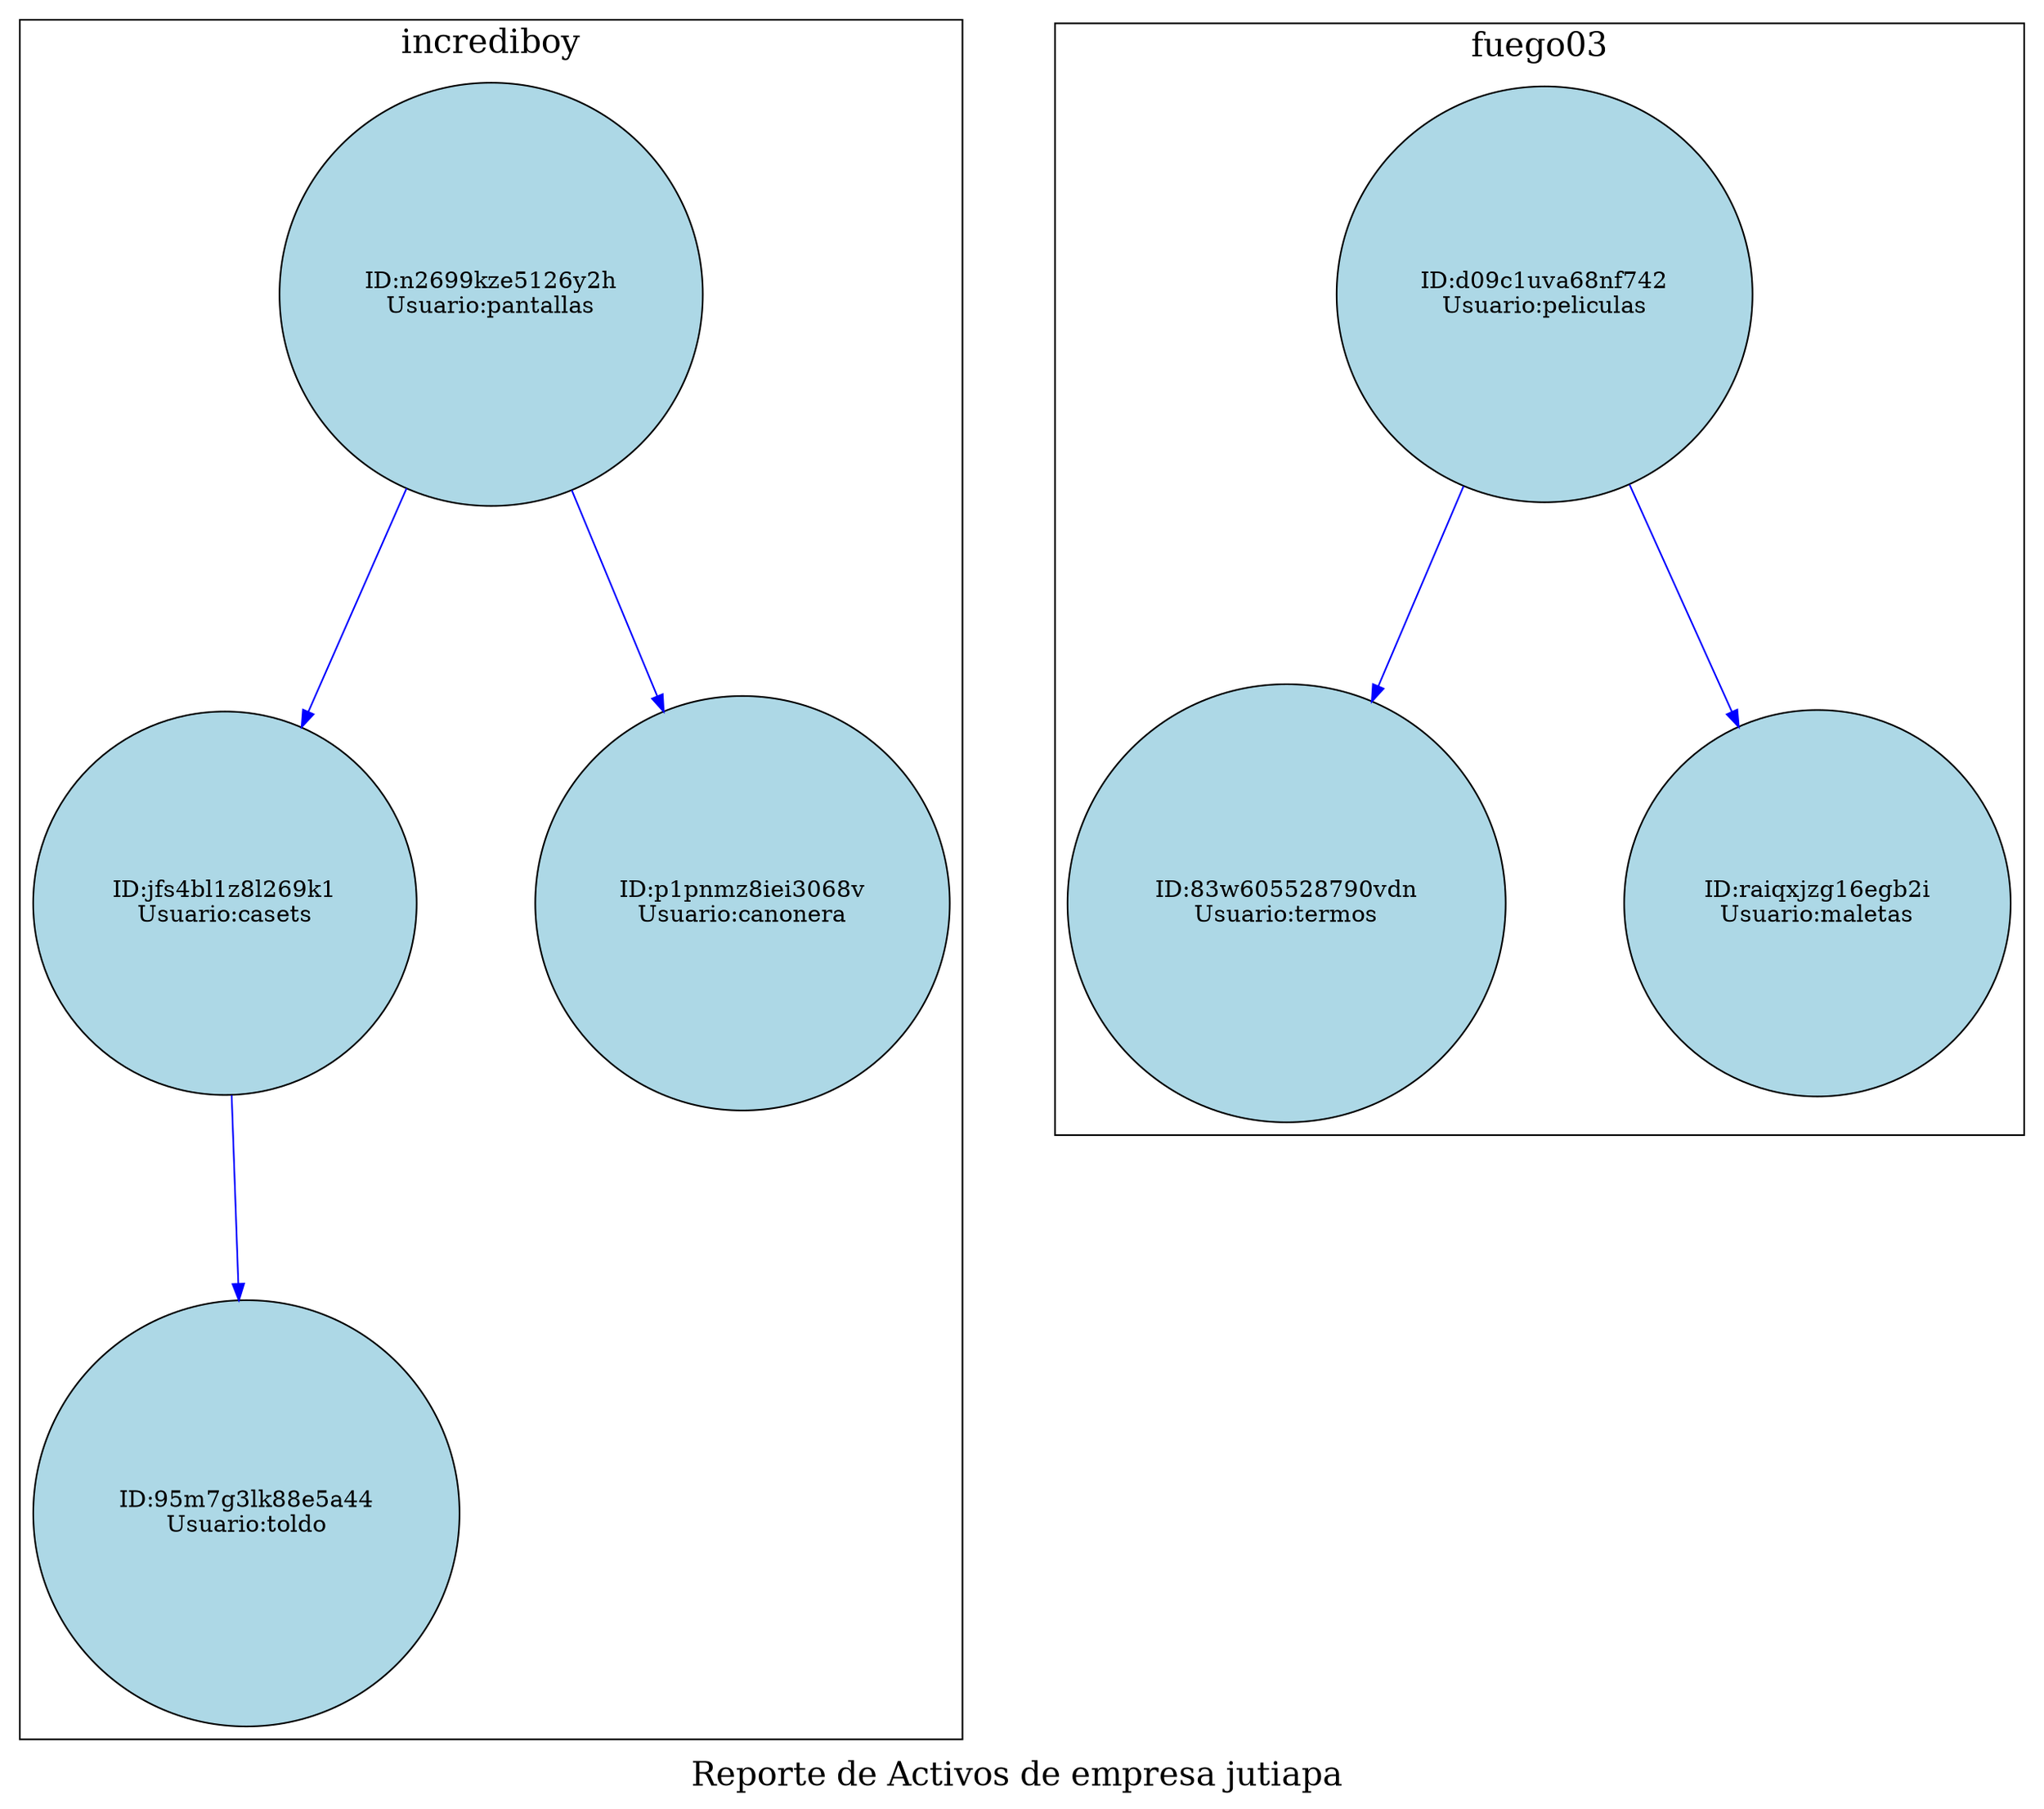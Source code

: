 digraph G {
    node [shape=circle,style=filled, fillcolor=lightblue, margin=0.2];
    edge [style=solid, color=blue];
    graph [ranksep=1.5, nodesep=1];
    graph [label="Reporte de Activos de empresa jutiapa ", fontsize=20, fontcolor=black];
subgraph cluster_incrediboy {
        label="incrediboy";
    "n2699kze5126y2h" [label="ID:n2699kze5126y2h
Usuario:pantallas"];
    "n2699kze5126y2h" -> "jfs4bl1z8l269k1";
    "jfs4bl1z8l269k1" [label="ID:jfs4bl1z8l269k1
Usuario:casets"];
    "jfs4bl1z8l269k1" -> "95m7g3lk88e5a44";
    "95m7g3lk88e5a44" [label="ID:95m7g3lk88e5a44
Usuario:toldo"];
    "n2699kze5126y2h" -> "p1pnmz8iei3068v";
    "p1pnmz8iei3068v" [label="ID:p1pnmz8iei3068v
Usuario:canonera"];
}
subgraph cluster_juanito {
        label="juanito";
}
subgraph cluster_azurdia {
        label="azurdia";
}
subgraph cluster_fuego03 {
        label="fuego03";
    "d09c1uva68nf742" [label="ID:d09c1uva68nf742
Usuario:peliculas"];
    "d09c1uva68nf742" -> "83w605528790vdn";
    "83w605528790vdn" [label="ID:83w605528790vdn
Usuario:termos"];
    "d09c1uva68nf742" -> "raiqxjzg16egb2i";
    "raiqxjzg16egb2i" [label="ID:raiqxjzg16egb2i
Usuario:maletas"];
}
}
